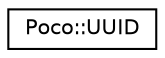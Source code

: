 digraph "Graphical Class Hierarchy"
{
 // LATEX_PDF_SIZE
  edge [fontname="Helvetica",fontsize="10",labelfontname="Helvetica",labelfontsize="10"];
  node [fontname="Helvetica",fontsize="10",shape=record];
  rankdir="LR";
  Node0 [label="Poco::UUID",height=0.2,width=0.4,color="black", fillcolor="white", style="filled",URL="$classPoco_1_1UUID.html",tooltip=" "];
}

